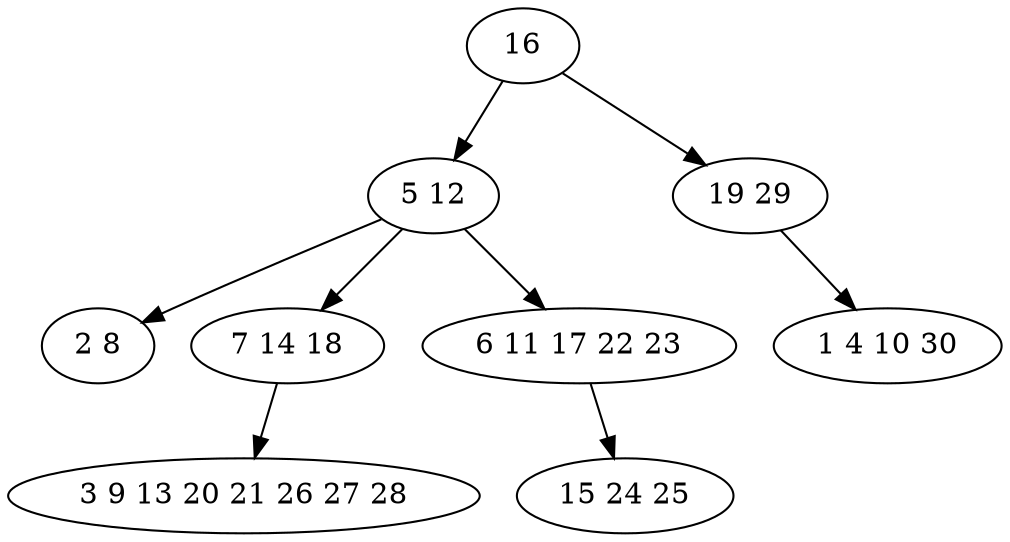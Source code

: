digraph true_tree {
	"0" -> "1"
	"0" -> "2"
	"2" -> "3"
	"1" -> "4"
	"1" -> "5"
	"1" -> "6"
	"5" -> "7"
	"6" -> "8"
	"0" [label="16"];
	"1" [label="5 12"];
	"2" [label="19 29"];
	"3" [label="1 4 10 30"];
	"4" [label="2 8"];
	"5" [label="7 14 18"];
	"6" [label="6 11 17 22 23"];
	"7" [label="3 9 13 20 21 26 27 28"];
	"8" [label="15 24 25"];
}
